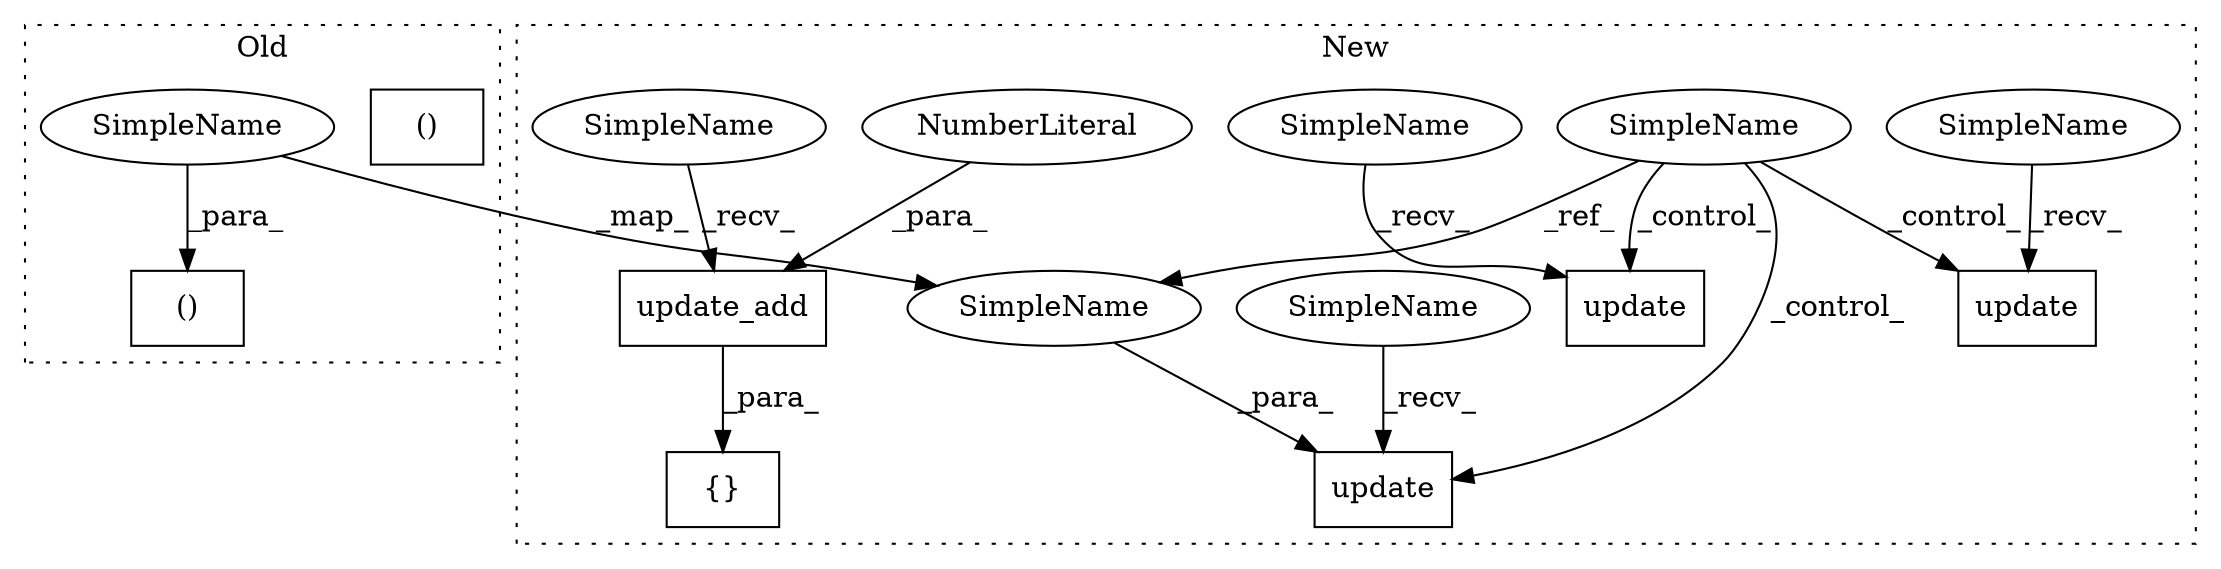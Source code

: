 digraph G {
subgraph cluster0 {
1 [label="()" a="106" s="14066" l="19" shape="box"];
5 [label="()" a="106" s="13901" l="17" shape="box"];
11 [label="SimpleName" a="42" s="13901" l="1" shape="ellipse"];
label = "Old";
style="dotted";
}
subgraph cluster1 {
2 [label="update" a="32" s="13794,13806" l="7,1" shape="box"];
3 [label="update" a="32" s="13744,13756" l="7,1" shape="box"];
4 [label="SimpleName" a="42" s="13506" l="1" shape="ellipse"];
6 [label="update" a="32" s="13955,13969" l="7,1" shape="box"];
7 [label="update_add" a="32" s="12951,12979" l="11,1" shape="box"];
8 [label="{}" a="4" s="12942,12980" l="1,1" shape="box"];
9 [label="NumberLiteral" a="34" s="12978" l="1" shape="ellipse"];
10 [label="SimpleName" a="42" s="13801" l="1" shape="ellipse"];
12 [label="SimpleName" a="42" s="13786" l="7" shape="ellipse"];
13 [label="SimpleName" a="42" s="12943" l="7" shape="ellipse"];
14 [label="SimpleName" a="42" s="13736" l="7" shape="ellipse"];
15 [label="SimpleName" a="42" s="13947" l="7" shape="ellipse"];
label = "New";
style="dotted";
}
4 -> 6 [label="_control_"];
4 -> 10 [label="_ref_"];
4 -> 3 [label="_control_"];
4 -> 2 [label="_control_"];
7 -> 8 [label="_para_"];
9 -> 7 [label="_para_"];
10 -> 2 [label="_para_"];
11 -> 5 [label="_para_"];
11 -> 10 [label="_map_"];
12 -> 2 [label="_recv_"];
13 -> 7 [label="_recv_"];
14 -> 3 [label="_recv_"];
15 -> 6 [label="_recv_"];
}
